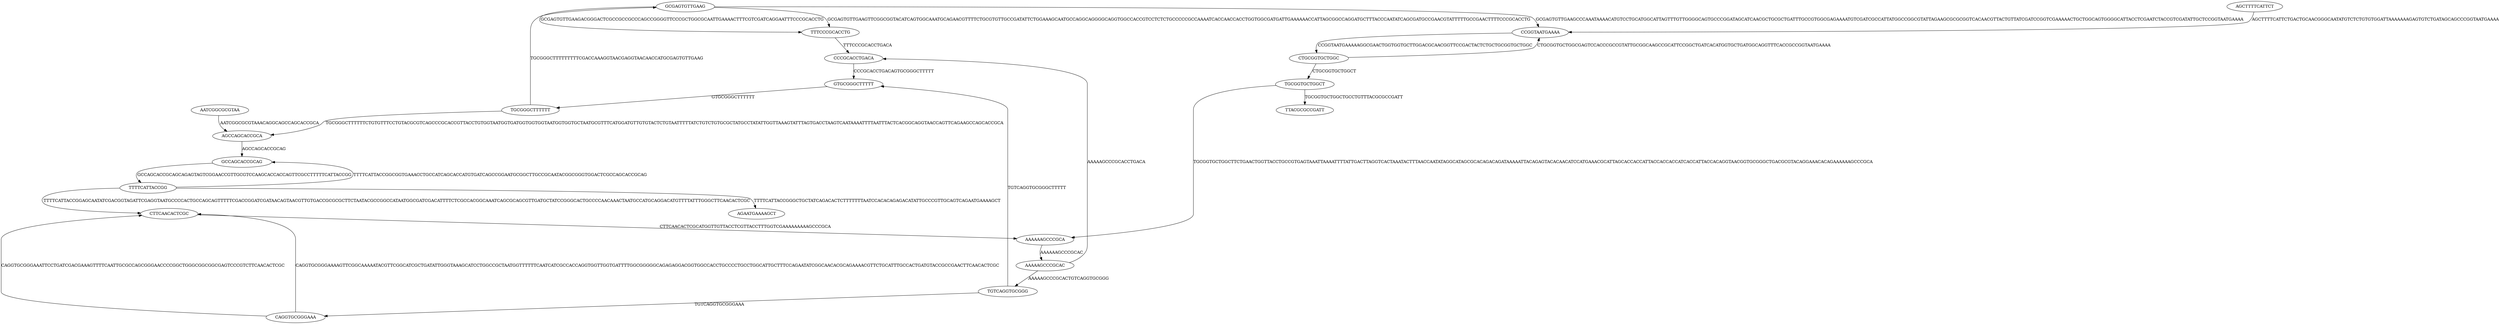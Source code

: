digraph G{
 GCGAGTGTTGAAG->TTTCCCGCACCTG [label=GCGAGTGTTGAAGACGGGACTCGCCGCCGCCCAGCCGGGGTTCCCGCTGGCGCAATTGAAAACTTTCGTCGATCAGGAATTTCCCGCACCTG];
 CCCGCACCTGACA->GTGCGGGCTTTTT [label=CCCGCACCTGACAGTGCGGGCTTTTT];
 TGTCAGGTGCGGG->GTGCGGGCTTTTT [label=TGTCAGGTGCGGGCTTTTT];
 TTTTCATTACCGG->CTTCAACACTCGC [label=TTTTCATTACCGGAGCAATATCGACGGTAGATTCGAGGTAATGCCCCACTGCCAGCAGTTTTTCGACCGGATCGATAACAGTAACGTTGTGACCGCGCGCTTCTAATACGCCGGCCATAATGGCGATCGACATTTTCTCGCCACGGCAAATCAGCGCAGCGTTGATGCTATCCGGGCACTGCCCCAACAAACTAATGCCATGCAGGACATGTTTTATTTGGGCTTCAACACTCGC];
 TGCGGTGCTGGCT->AAAAAAGCCCGCA [label=TGCGGTGCTGGCTTCTGAACTGGTTACCTGCCGTGAGTAAATTAAAATTTTATTGACTTAGGTCACTAAATACTTTAACCAATATAGGCATAGCGCACAGACAGATAAAAATTACAGAGTACACAACATCCATGAAACGCATTAGCACCACCATTACCACCACCATCACCATTACCACAGGTAACGGTGCGGGCTGACGCGTACAGGAAACACAGAAAAAAGCCCGCA];
 TTTTCATTACCGG->AGAATGAAAAGCT [label=TTTTCATTACCGGGCTGCTATCAGACACTCTTTTTTTAATCCACACAGAGACATATTGCCCGTTGCAGTCAGAATGAAAAGCT];
 CAGGTGCGGGAAA->CTTCAACACTCGC [label=CAGGTGCGGGAAATTCCTGATCGACGAAAGTTTTCAATTGCGCCAGCGGGAACCCCGGCTGGGCGGCGGCGAGTCCCGTCTTCAACACTCGC];
 AAAAAGCCCGCAC->TGTCAGGTGCGGG [label=AAAAAGCCCGCACTGTCAGGTGCGGG];
 AAAAAAGCCCGCA->AAAAAGCCCGCAC [label=AAAAAAGCCCGCAC];
 AATCGGCGCGTAA->AGCCAGCACCGCA [label=AATCGGCGCGTAAACAGGCAGCCAGCACCGCA];
 CTGCGGTGCTGGC->CCGGTAATGAAAA [label=CTGCGGTGCTGGCGAGTCCACCCGCCGTATTGCGGCAAGCCGCATTCCGGCTGATCACATGGTGCTGATGGCAGGTTTCACCGCCGGTAATGAAAA];
 CTTCAACACTCGC->AAAAAAGCCCGCA [label=CTTCAACACTCGCATGGTTGTTACCTCGTTACCTTTGGTCGAAAAAAAAAGCCCGCA];
 GTGCGGGCTTTTT->TGCGGGCTTTTTT [label=GTGCGGGCTTTTTT];
 AGCTTTTCATTCT->CCGGTAATGAAAA [label=AGCTTTTCATTCTGACTGCAACGGGCAATATGTCTCTGTGTGGATTAAAAAAAGAGTGTCTGATAGCAGCCCGGTAATGAAAA];
 GCCAGCACCGCAG->TTTTCATTACCGG [label=GCCAGCACCGCAGCAGAGTAGTCGGAACCGTTGCGTCCAAGCACCACCAGTTCGCCTTTTTCATTACCGG];
 CTGCGGTGCTGGC->TGCGGTGCTGGCT [label=CTGCGGTGCTGGCT];
 AGCCAGCACCGCA->GCCAGCACCGCAG [label=AGCCAGCACCGCAG];
 TTTTCATTACCGG->GCCAGCACCGCAG [label=TTTTCATTACCGGCGGTGAAACCTGCCATCAGCACCATGTGATCAGCCGGAATGCGGCTTGCCGCAATACGGCGGGTGGACTCGCCAGCACCGCAG];
 GCGAGTGTTGAAG->CCGGTAATGAAAA [label=GCGAGTGTTGAAGCCCAAATAAAACATGTCCTGCATGGCATTAGTTTGTTGGGGCAGTGCCCGGATAGCATCAACGCTGCGCTGATTTGCCGTGGCGAGAAAATGTCGATCGCCATTATGGCCGGCGTATTAGAAGCGCGCGGTCACAACGTTACTGTTATCGATCCGGTCGAAAAACTGCTGGCAGTGGGGCATTACCTCGAATCTACCGTCGATATTGCTCCGGTAATGAAAA];
 TGCGGGCTTTTTT->AGCCAGCACCGCA [label=TGCGGGCTTTTTTCTGTGTTTCCTGTACGCGTCAGCCCGCACCGTTACCTGTGGTAATGGTGATGGTGGTGGTAATGGTGGTGCTAATGCGTTTCATGGATGTTGTGTACTCTGTAATTTTTATCTGTCTGTGCGCTATGCCTATATTGGTTAAAGTATTTAGTGACCTAAGTCAATAAAATTTTAATTTACTCACGGCAGGTAACCAGTTCAGAAGCCAGCACCGCA];
 TGTCAGGTGCGGG->CAGGTGCGGGAAA [label=TGTCAGGTGCGGGAAA];
 TGCGGGCTTTTTT->GCGAGTGTTGAAG [label=TGCGGGCTTTTTTTTTCGACCAAAGGTAACGAGGTAACAACCATGCGAGTGTTGAAG];
 TTTCCCGCACCTG->CCCGCACCTGACA [label=TTTCCCGCACCTGACA];
 CAGGTGCGGGAAA->CTTCAACACTCGC [label=CAGGTGCGGGAAAAGTTCGGCAAAAATACGTTCGGCATCGCTGATATTGGGTAAAGCATCCTGGCCGCTAATGGTTTTTTCAATCATCGCCACCAGGTGGTTGGTGATTTTGGCGGGGGCAGAGAGGACGGTGGCCACCTGCCCCTGCCTGGCATTGCTTTCCAGAATATCGGCAACACGCAGAAAACGTTCTGCATTTGCCACTGATGTACCGCCGAACTTCAACACTCGC];
 TGCGGTGCTGGCT->TTACGCGCCGATT [label=TGCGGTGCTGGCTGCCTGTTTACGCGCCGATT];
 CCGGTAATGAAAA->CTGCGGTGCTGGC [label=CCGGTAATGAAAAAGGCGAACTGGTGGTGCTTGGACGCAACGGTTCCGACTACTCTGCTGCGGTGCTGGC];
 GCGAGTGTTGAAG->TTTCCCGCACCTG [label=GCGAGTGTTGAAGTTCGGCGGTACATCAGTGGCAAATGCAGAACGTTTTCTGCGTGTTGCCGATATTCTGGAAAGCAATGCCAGGCAGGGGCAGGTGGCCACCGTCCTCTCTGCCCCCGCCAAAATCACCAACCACCTGGTGGCGATGATTGAAAAAACCATTAGCGGCCAGGATGCTTTACCCAATATCAGCGATGCCGAACGTATTTTTGCCGAACTTTTCCCGCACCTG];
 AAAAAGCCCGCAC->CCCGCACCTGACA [label=AAAAAGCCCGCACCTGACA];
}